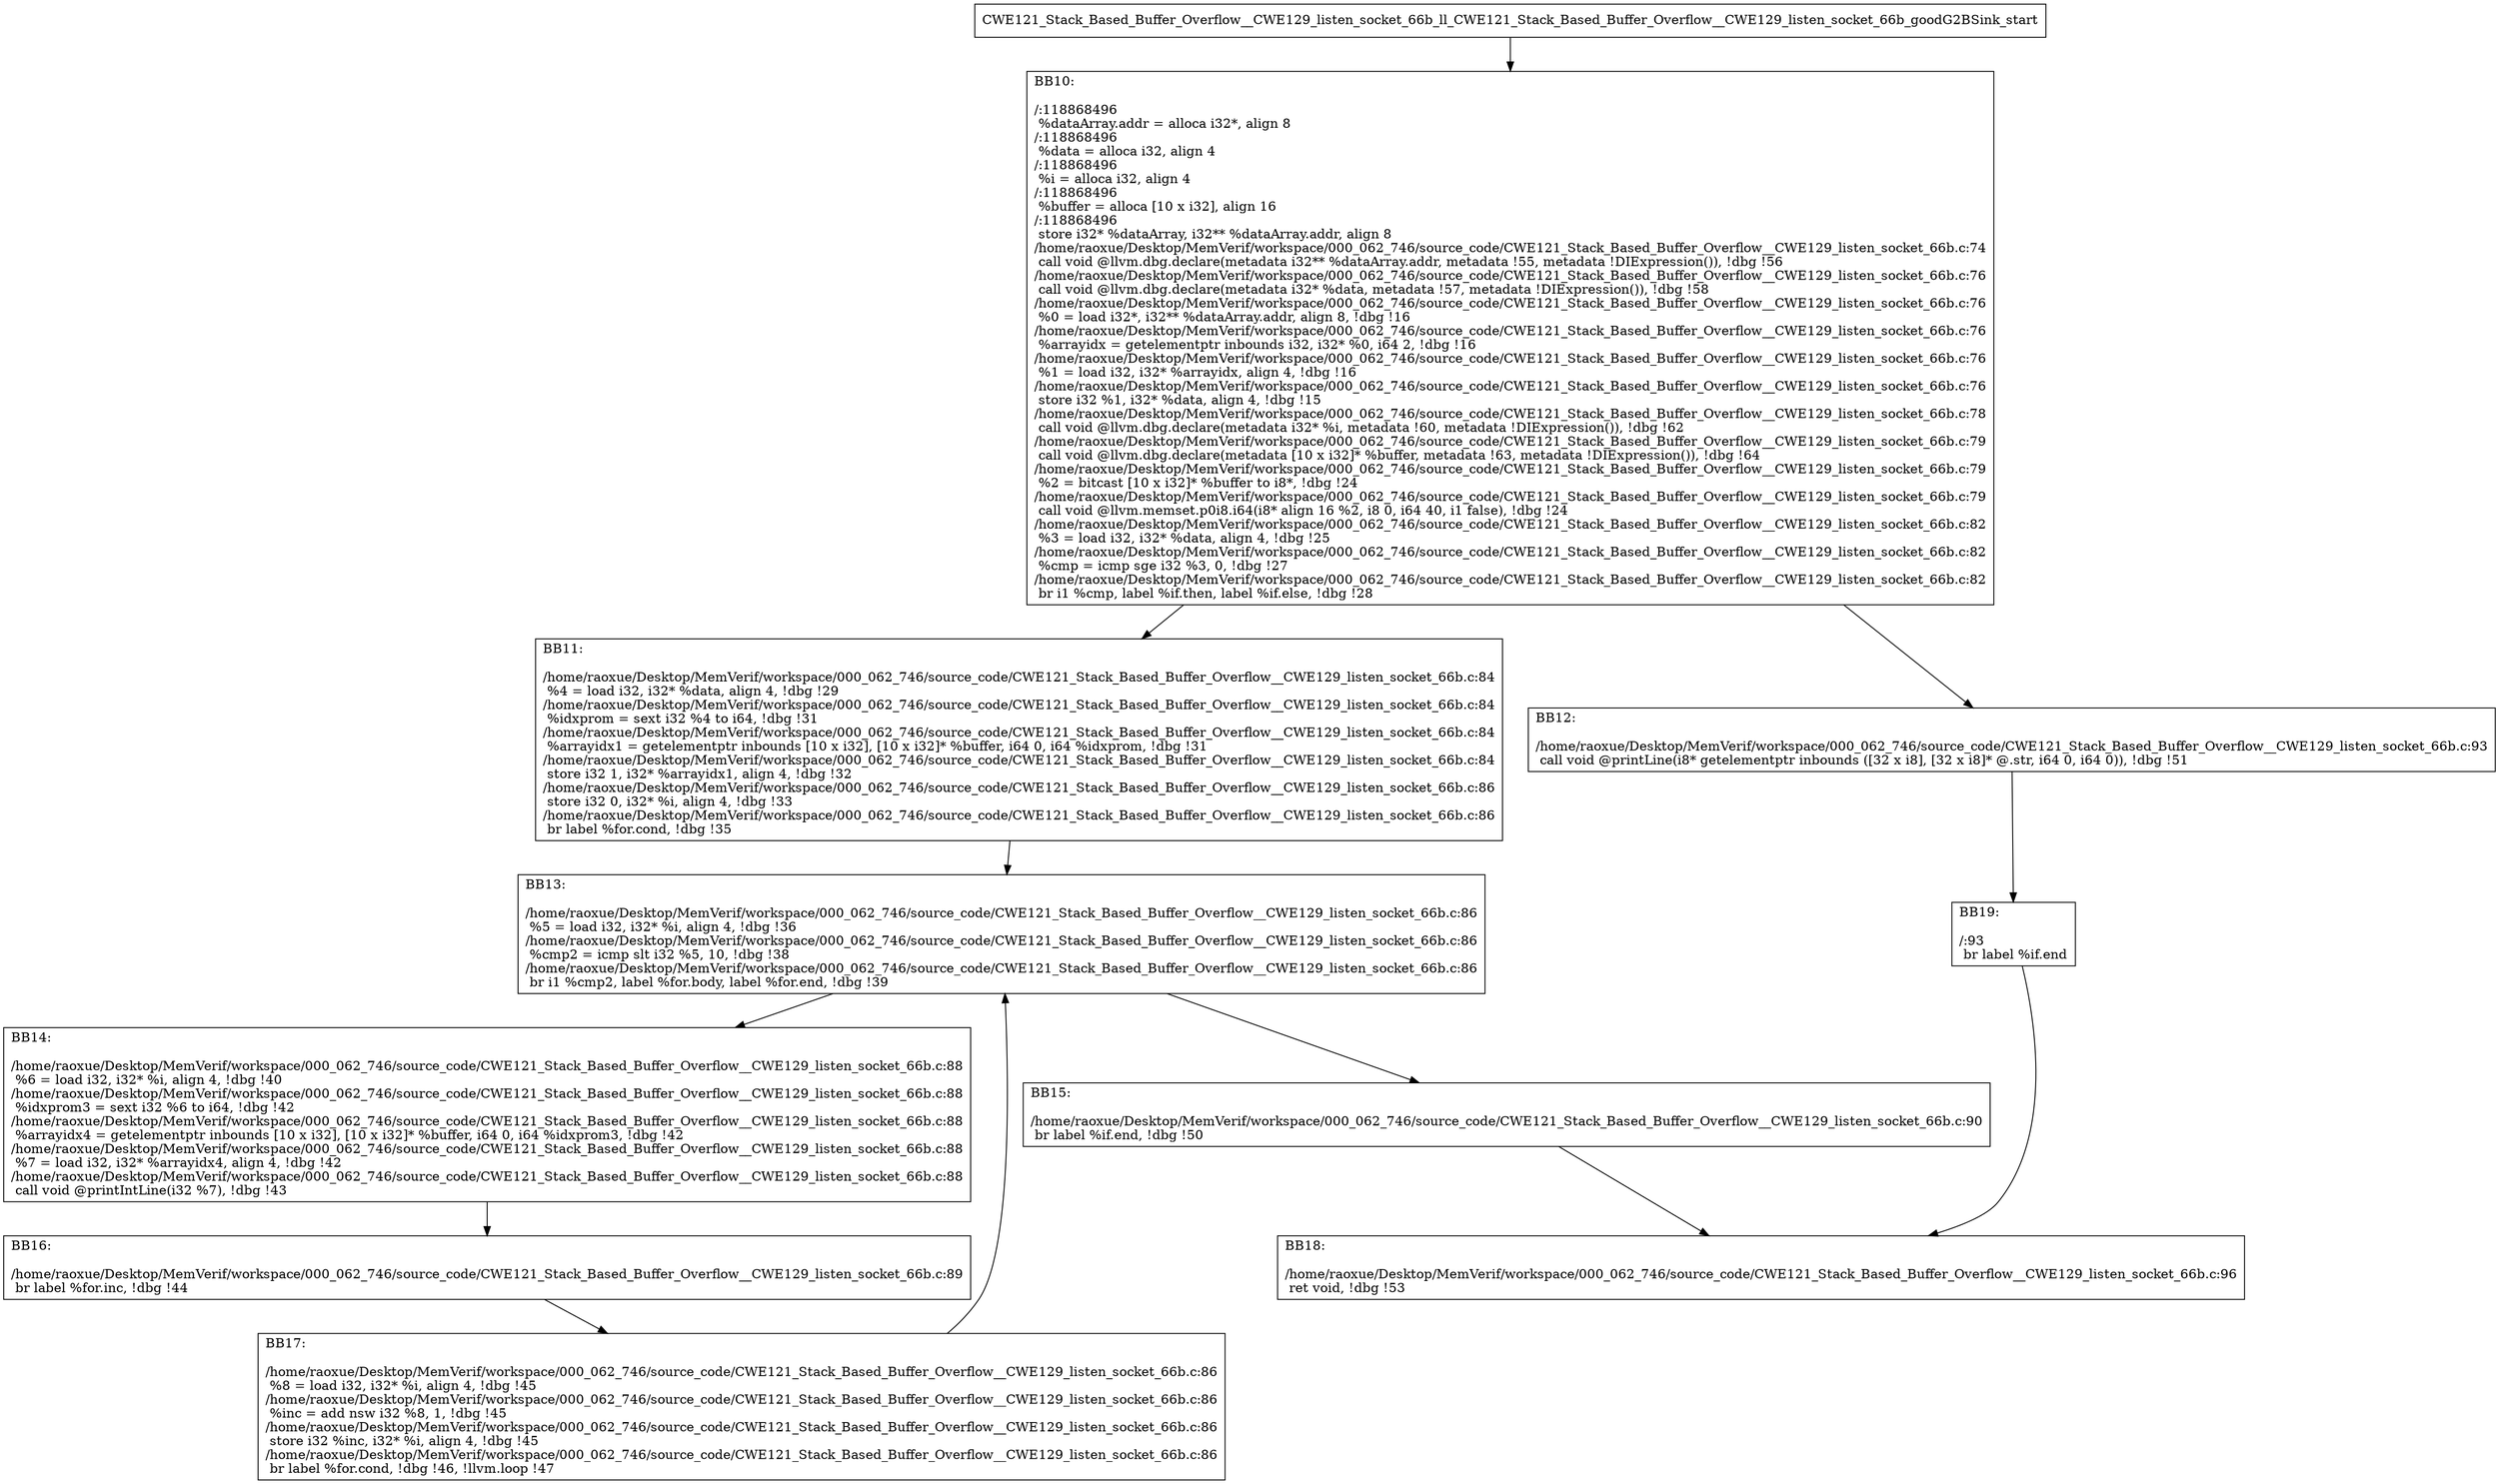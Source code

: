 digraph "CFG for'CWE121_Stack_Based_Buffer_Overflow__CWE129_listen_socket_66b_ll_CWE121_Stack_Based_Buffer_Overflow__CWE129_listen_socket_66b_goodG2BSink' function" {
	BBCWE121_Stack_Based_Buffer_Overflow__CWE129_listen_socket_66b_ll_CWE121_Stack_Based_Buffer_Overflow__CWE129_listen_socket_66b_goodG2BSink_start[shape=record,label="{CWE121_Stack_Based_Buffer_Overflow__CWE129_listen_socket_66b_ll_CWE121_Stack_Based_Buffer_Overflow__CWE129_listen_socket_66b_goodG2BSink_start}"];
	BBCWE121_Stack_Based_Buffer_Overflow__CWE129_listen_socket_66b_ll_CWE121_Stack_Based_Buffer_Overflow__CWE129_listen_socket_66b_goodG2BSink_start-> CWE121_Stack_Based_Buffer_Overflow__CWE129_listen_socket_66b_ll_CWE121_Stack_Based_Buffer_Overflow__CWE129_listen_socket_66b_goodG2BSinkBB10;
	CWE121_Stack_Based_Buffer_Overflow__CWE129_listen_socket_66b_ll_CWE121_Stack_Based_Buffer_Overflow__CWE129_listen_socket_66b_goodG2BSinkBB10 [shape=record, label="{BB10:\l\l/:118868496\l
  %dataArray.addr = alloca i32*, align 8\l
/:118868496\l
  %data = alloca i32, align 4\l
/:118868496\l
  %i = alloca i32, align 4\l
/:118868496\l
  %buffer = alloca [10 x i32], align 16\l
/:118868496\l
  store i32* %dataArray, i32** %dataArray.addr, align 8\l
/home/raoxue/Desktop/MemVerif/workspace/000_062_746/source_code/CWE121_Stack_Based_Buffer_Overflow__CWE129_listen_socket_66b.c:74\l
  call void @llvm.dbg.declare(metadata i32** %dataArray.addr, metadata !55, metadata !DIExpression()), !dbg !56\l
/home/raoxue/Desktop/MemVerif/workspace/000_062_746/source_code/CWE121_Stack_Based_Buffer_Overflow__CWE129_listen_socket_66b.c:76\l
  call void @llvm.dbg.declare(metadata i32* %data, metadata !57, metadata !DIExpression()), !dbg !58\l
/home/raoxue/Desktop/MemVerif/workspace/000_062_746/source_code/CWE121_Stack_Based_Buffer_Overflow__CWE129_listen_socket_66b.c:76\l
  %0 = load i32*, i32** %dataArray.addr, align 8, !dbg !16\l
/home/raoxue/Desktop/MemVerif/workspace/000_062_746/source_code/CWE121_Stack_Based_Buffer_Overflow__CWE129_listen_socket_66b.c:76\l
  %arrayidx = getelementptr inbounds i32, i32* %0, i64 2, !dbg !16\l
/home/raoxue/Desktop/MemVerif/workspace/000_062_746/source_code/CWE121_Stack_Based_Buffer_Overflow__CWE129_listen_socket_66b.c:76\l
  %1 = load i32, i32* %arrayidx, align 4, !dbg !16\l
/home/raoxue/Desktop/MemVerif/workspace/000_062_746/source_code/CWE121_Stack_Based_Buffer_Overflow__CWE129_listen_socket_66b.c:76\l
  store i32 %1, i32* %data, align 4, !dbg !15\l
/home/raoxue/Desktop/MemVerif/workspace/000_062_746/source_code/CWE121_Stack_Based_Buffer_Overflow__CWE129_listen_socket_66b.c:78\l
  call void @llvm.dbg.declare(metadata i32* %i, metadata !60, metadata !DIExpression()), !dbg !62\l
/home/raoxue/Desktop/MemVerif/workspace/000_062_746/source_code/CWE121_Stack_Based_Buffer_Overflow__CWE129_listen_socket_66b.c:79\l
  call void @llvm.dbg.declare(metadata [10 x i32]* %buffer, metadata !63, metadata !DIExpression()), !dbg !64\l
/home/raoxue/Desktop/MemVerif/workspace/000_062_746/source_code/CWE121_Stack_Based_Buffer_Overflow__CWE129_listen_socket_66b.c:79\l
  %2 = bitcast [10 x i32]* %buffer to i8*, !dbg !24\l
/home/raoxue/Desktop/MemVerif/workspace/000_062_746/source_code/CWE121_Stack_Based_Buffer_Overflow__CWE129_listen_socket_66b.c:79\l
  call void @llvm.memset.p0i8.i64(i8* align 16 %2, i8 0, i64 40, i1 false), !dbg !24\l
/home/raoxue/Desktop/MemVerif/workspace/000_062_746/source_code/CWE121_Stack_Based_Buffer_Overflow__CWE129_listen_socket_66b.c:82\l
  %3 = load i32, i32* %data, align 4, !dbg !25\l
/home/raoxue/Desktop/MemVerif/workspace/000_062_746/source_code/CWE121_Stack_Based_Buffer_Overflow__CWE129_listen_socket_66b.c:82\l
  %cmp = icmp sge i32 %3, 0, !dbg !27\l
/home/raoxue/Desktop/MemVerif/workspace/000_062_746/source_code/CWE121_Stack_Based_Buffer_Overflow__CWE129_listen_socket_66b.c:82\l
  br i1 %cmp, label %if.then, label %if.else, !dbg !28\l
}"];
	CWE121_Stack_Based_Buffer_Overflow__CWE129_listen_socket_66b_ll_CWE121_Stack_Based_Buffer_Overflow__CWE129_listen_socket_66b_goodG2BSinkBB10-> CWE121_Stack_Based_Buffer_Overflow__CWE129_listen_socket_66b_ll_CWE121_Stack_Based_Buffer_Overflow__CWE129_listen_socket_66b_goodG2BSinkBB11;
	CWE121_Stack_Based_Buffer_Overflow__CWE129_listen_socket_66b_ll_CWE121_Stack_Based_Buffer_Overflow__CWE129_listen_socket_66b_goodG2BSinkBB10-> CWE121_Stack_Based_Buffer_Overflow__CWE129_listen_socket_66b_ll_CWE121_Stack_Based_Buffer_Overflow__CWE129_listen_socket_66b_goodG2BSinkBB12;
	CWE121_Stack_Based_Buffer_Overflow__CWE129_listen_socket_66b_ll_CWE121_Stack_Based_Buffer_Overflow__CWE129_listen_socket_66b_goodG2BSinkBB11 [shape=record, label="{BB11:\l\l/home/raoxue/Desktop/MemVerif/workspace/000_062_746/source_code/CWE121_Stack_Based_Buffer_Overflow__CWE129_listen_socket_66b.c:84\l
  %4 = load i32, i32* %data, align 4, !dbg !29\l
/home/raoxue/Desktop/MemVerif/workspace/000_062_746/source_code/CWE121_Stack_Based_Buffer_Overflow__CWE129_listen_socket_66b.c:84\l
  %idxprom = sext i32 %4 to i64, !dbg !31\l
/home/raoxue/Desktop/MemVerif/workspace/000_062_746/source_code/CWE121_Stack_Based_Buffer_Overflow__CWE129_listen_socket_66b.c:84\l
  %arrayidx1 = getelementptr inbounds [10 x i32], [10 x i32]* %buffer, i64 0, i64 %idxprom, !dbg !31\l
/home/raoxue/Desktop/MemVerif/workspace/000_062_746/source_code/CWE121_Stack_Based_Buffer_Overflow__CWE129_listen_socket_66b.c:84\l
  store i32 1, i32* %arrayidx1, align 4, !dbg !32\l
/home/raoxue/Desktop/MemVerif/workspace/000_062_746/source_code/CWE121_Stack_Based_Buffer_Overflow__CWE129_listen_socket_66b.c:86\l
  store i32 0, i32* %i, align 4, !dbg !33\l
/home/raoxue/Desktop/MemVerif/workspace/000_062_746/source_code/CWE121_Stack_Based_Buffer_Overflow__CWE129_listen_socket_66b.c:86\l
  br label %for.cond, !dbg !35\l
}"];
	CWE121_Stack_Based_Buffer_Overflow__CWE129_listen_socket_66b_ll_CWE121_Stack_Based_Buffer_Overflow__CWE129_listen_socket_66b_goodG2BSinkBB11-> CWE121_Stack_Based_Buffer_Overflow__CWE129_listen_socket_66b_ll_CWE121_Stack_Based_Buffer_Overflow__CWE129_listen_socket_66b_goodG2BSinkBB13;
	CWE121_Stack_Based_Buffer_Overflow__CWE129_listen_socket_66b_ll_CWE121_Stack_Based_Buffer_Overflow__CWE129_listen_socket_66b_goodG2BSinkBB13 [shape=record, label="{BB13:\l\l/home/raoxue/Desktop/MemVerif/workspace/000_062_746/source_code/CWE121_Stack_Based_Buffer_Overflow__CWE129_listen_socket_66b.c:86\l
  %5 = load i32, i32* %i, align 4, !dbg !36\l
/home/raoxue/Desktop/MemVerif/workspace/000_062_746/source_code/CWE121_Stack_Based_Buffer_Overflow__CWE129_listen_socket_66b.c:86\l
  %cmp2 = icmp slt i32 %5, 10, !dbg !38\l
/home/raoxue/Desktop/MemVerif/workspace/000_062_746/source_code/CWE121_Stack_Based_Buffer_Overflow__CWE129_listen_socket_66b.c:86\l
  br i1 %cmp2, label %for.body, label %for.end, !dbg !39\l
}"];
	CWE121_Stack_Based_Buffer_Overflow__CWE129_listen_socket_66b_ll_CWE121_Stack_Based_Buffer_Overflow__CWE129_listen_socket_66b_goodG2BSinkBB13-> CWE121_Stack_Based_Buffer_Overflow__CWE129_listen_socket_66b_ll_CWE121_Stack_Based_Buffer_Overflow__CWE129_listen_socket_66b_goodG2BSinkBB14;
	CWE121_Stack_Based_Buffer_Overflow__CWE129_listen_socket_66b_ll_CWE121_Stack_Based_Buffer_Overflow__CWE129_listen_socket_66b_goodG2BSinkBB13-> CWE121_Stack_Based_Buffer_Overflow__CWE129_listen_socket_66b_ll_CWE121_Stack_Based_Buffer_Overflow__CWE129_listen_socket_66b_goodG2BSinkBB15;
	CWE121_Stack_Based_Buffer_Overflow__CWE129_listen_socket_66b_ll_CWE121_Stack_Based_Buffer_Overflow__CWE129_listen_socket_66b_goodG2BSinkBB14 [shape=record, label="{BB14:\l\l/home/raoxue/Desktop/MemVerif/workspace/000_062_746/source_code/CWE121_Stack_Based_Buffer_Overflow__CWE129_listen_socket_66b.c:88\l
  %6 = load i32, i32* %i, align 4, !dbg !40\l
/home/raoxue/Desktop/MemVerif/workspace/000_062_746/source_code/CWE121_Stack_Based_Buffer_Overflow__CWE129_listen_socket_66b.c:88\l
  %idxprom3 = sext i32 %6 to i64, !dbg !42\l
/home/raoxue/Desktop/MemVerif/workspace/000_062_746/source_code/CWE121_Stack_Based_Buffer_Overflow__CWE129_listen_socket_66b.c:88\l
  %arrayidx4 = getelementptr inbounds [10 x i32], [10 x i32]* %buffer, i64 0, i64 %idxprom3, !dbg !42\l
/home/raoxue/Desktop/MemVerif/workspace/000_062_746/source_code/CWE121_Stack_Based_Buffer_Overflow__CWE129_listen_socket_66b.c:88\l
  %7 = load i32, i32* %arrayidx4, align 4, !dbg !42\l
/home/raoxue/Desktop/MemVerif/workspace/000_062_746/source_code/CWE121_Stack_Based_Buffer_Overflow__CWE129_listen_socket_66b.c:88\l
  call void @printIntLine(i32 %7), !dbg !43\l
}"];
	CWE121_Stack_Based_Buffer_Overflow__CWE129_listen_socket_66b_ll_CWE121_Stack_Based_Buffer_Overflow__CWE129_listen_socket_66b_goodG2BSinkBB14-> CWE121_Stack_Based_Buffer_Overflow__CWE129_listen_socket_66b_ll_CWE121_Stack_Based_Buffer_Overflow__CWE129_listen_socket_66b_goodG2BSinkBB16;
	CWE121_Stack_Based_Buffer_Overflow__CWE129_listen_socket_66b_ll_CWE121_Stack_Based_Buffer_Overflow__CWE129_listen_socket_66b_goodG2BSinkBB16 [shape=record, label="{BB16:\l\l/home/raoxue/Desktop/MemVerif/workspace/000_062_746/source_code/CWE121_Stack_Based_Buffer_Overflow__CWE129_listen_socket_66b.c:89\l
  br label %for.inc, !dbg !44\l
}"];
	CWE121_Stack_Based_Buffer_Overflow__CWE129_listen_socket_66b_ll_CWE121_Stack_Based_Buffer_Overflow__CWE129_listen_socket_66b_goodG2BSinkBB16-> CWE121_Stack_Based_Buffer_Overflow__CWE129_listen_socket_66b_ll_CWE121_Stack_Based_Buffer_Overflow__CWE129_listen_socket_66b_goodG2BSinkBB17;
	CWE121_Stack_Based_Buffer_Overflow__CWE129_listen_socket_66b_ll_CWE121_Stack_Based_Buffer_Overflow__CWE129_listen_socket_66b_goodG2BSinkBB17 [shape=record, label="{BB17:\l\l/home/raoxue/Desktop/MemVerif/workspace/000_062_746/source_code/CWE121_Stack_Based_Buffer_Overflow__CWE129_listen_socket_66b.c:86\l
  %8 = load i32, i32* %i, align 4, !dbg !45\l
/home/raoxue/Desktop/MemVerif/workspace/000_062_746/source_code/CWE121_Stack_Based_Buffer_Overflow__CWE129_listen_socket_66b.c:86\l
  %inc = add nsw i32 %8, 1, !dbg !45\l
/home/raoxue/Desktop/MemVerif/workspace/000_062_746/source_code/CWE121_Stack_Based_Buffer_Overflow__CWE129_listen_socket_66b.c:86\l
  store i32 %inc, i32* %i, align 4, !dbg !45\l
/home/raoxue/Desktop/MemVerif/workspace/000_062_746/source_code/CWE121_Stack_Based_Buffer_Overflow__CWE129_listen_socket_66b.c:86\l
  br label %for.cond, !dbg !46, !llvm.loop !47\l
}"];
	CWE121_Stack_Based_Buffer_Overflow__CWE129_listen_socket_66b_ll_CWE121_Stack_Based_Buffer_Overflow__CWE129_listen_socket_66b_goodG2BSinkBB17-> CWE121_Stack_Based_Buffer_Overflow__CWE129_listen_socket_66b_ll_CWE121_Stack_Based_Buffer_Overflow__CWE129_listen_socket_66b_goodG2BSinkBB13;
	CWE121_Stack_Based_Buffer_Overflow__CWE129_listen_socket_66b_ll_CWE121_Stack_Based_Buffer_Overflow__CWE129_listen_socket_66b_goodG2BSinkBB15 [shape=record, label="{BB15:\l\l/home/raoxue/Desktop/MemVerif/workspace/000_062_746/source_code/CWE121_Stack_Based_Buffer_Overflow__CWE129_listen_socket_66b.c:90\l
  br label %if.end, !dbg !50\l
}"];
	CWE121_Stack_Based_Buffer_Overflow__CWE129_listen_socket_66b_ll_CWE121_Stack_Based_Buffer_Overflow__CWE129_listen_socket_66b_goodG2BSinkBB15-> CWE121_Stack_Based_Buffer_Overflow__CWE129_listen_socket_66b_ll_CWE121_Stack_Based_Buffer_Overflow__CWE129_listen_socket_66b_goodG2BSinkBB18;
	CWE121_Stack_Based_Buffer_Overflow__CWE129_listen_socket_66b_ll_CWE121_Stack_Based_Buffer_Overflow__CWE129_listen_socket_66b_goodG2BSinkBB12 [shape=record, label="{BB12:\l\l/home/raoxue/Desktop/MemVerif/workspace/000_062_746/source_code/CWE121_Stack_Based_Buffer_Overflow__CWE129_listen_socket_66b.c:93\l
  call void @printLine(i8* getelementptr inbounds ([32 x i8], [32 x i8]* @.str, i64 0, i64 0)), !dbg !51\l
}"];
	CWE121_Stack_Based_Buffer_Overflow__CWE129_listen_socket_66b_ll_CWE121_Stack_Based_Buffer_Overflow__CWE129_listen_socket_66b_goodG2BSinkBB12-> CWE121_Stack_Based_Buffer_Overflow__CWE129_listen_socket_66b_ll_CWE121_Stack_Based_Buffer_Overflow__CWE129_listen_socket_66b_goodG2BSinkBB19;
	CWE121_Stack_Based_Buffer_Overflow__CWE129_listen_socket_66b_ll_CWE121_Stack_Based_Buffer_Overflow__CWE129_listen_socket_66b_goodG2BSinkBB19 [shape=record, label="{BB19:\l\l/:93\l
  br label %if.end\l
}"];
	CWE121_Stack_Based_Buffer_Overflow__CWE129_listen_socket_66b_ll_CWE121_Stack_Based_Buffer_Overflow__CWE129_listen_socket_66b_goodG2BSinkBB19-> CWE121_Stack_Based_Buffer_Overflow__CWE129_listen_socket_66b_ll_CWE121_Stack_Based_Buffer_Overflow__CWE129_listen_socket_66b_goodG2BSinkBB18;
	CWE121_Stack_Based_Buffer_Overflow__CWE129_listen_socket_66b_ll_CWE121_Stack_Based_Buffer_Overflow__CWE129_listen_socket_66b_goodG2BSinkBB18 [shape=record, label="{BB18:\l\l/home/raoxue/Desktop/MemVerif/workspace/000_062_746/source_code/CWE121_Stack_Based_Buffer_Overflow__CWE129_listen_socket_66b.c:96\l
  ret void, !dbg !53\l
}"];
}

